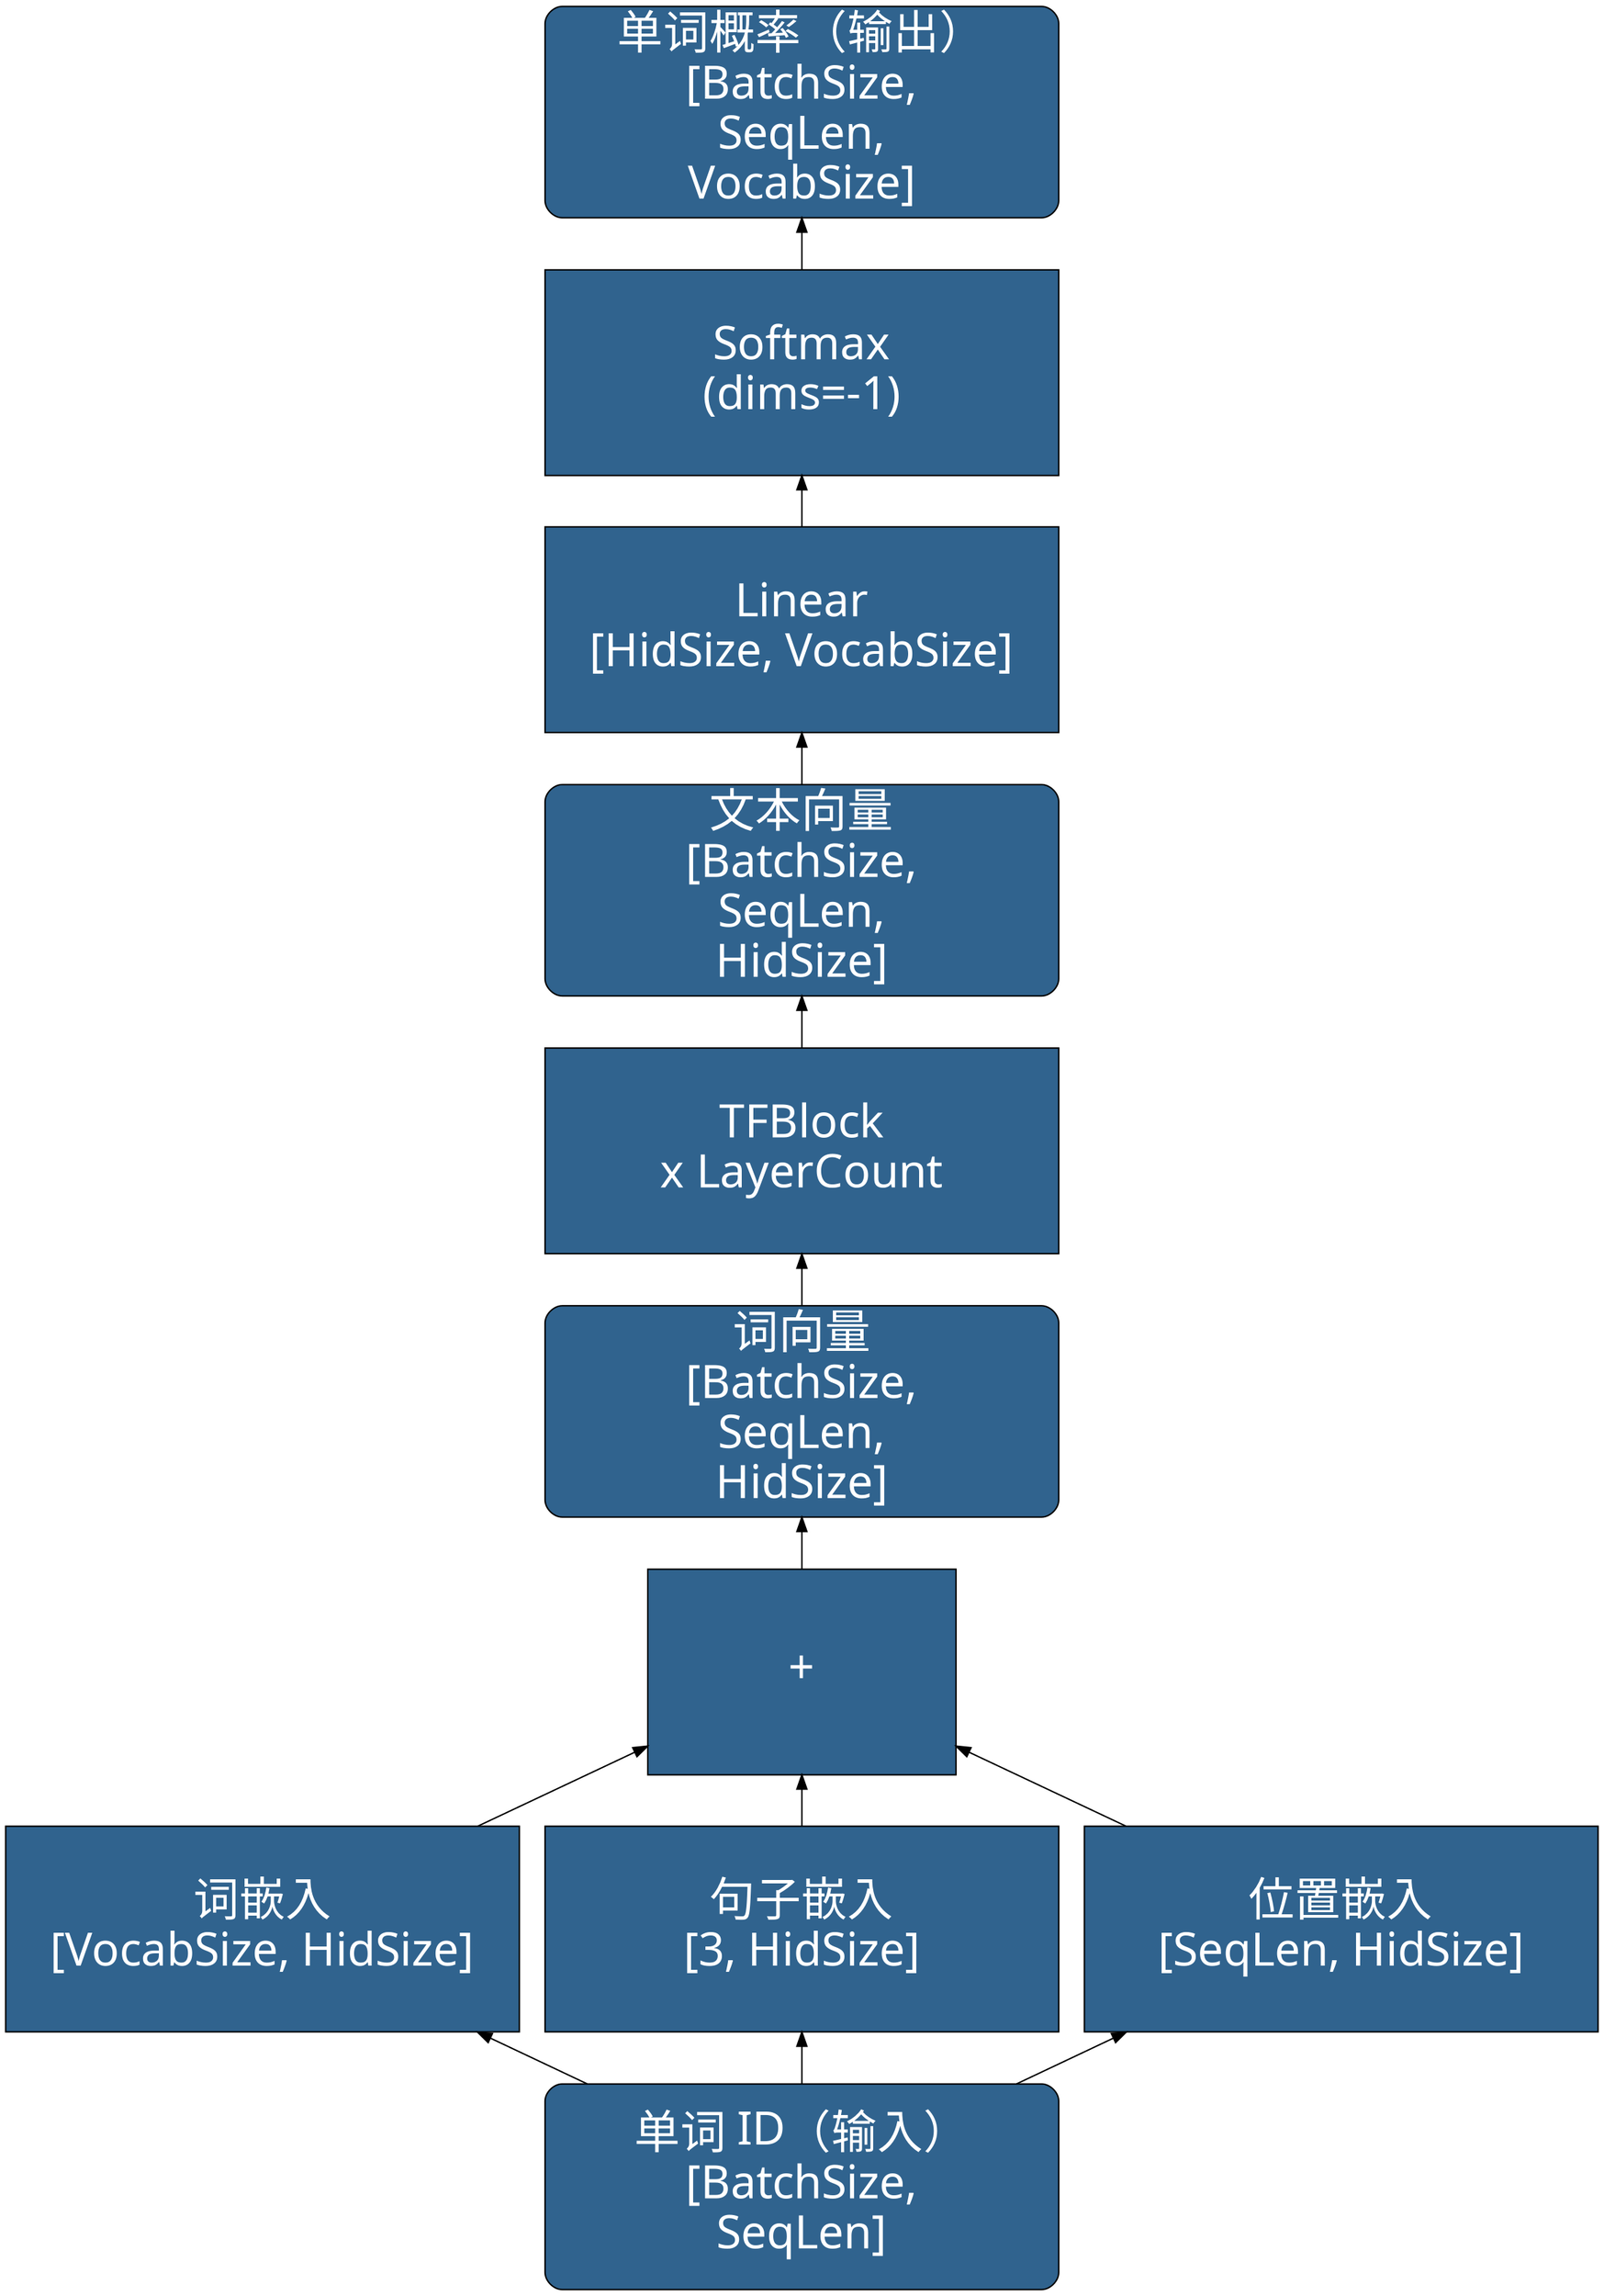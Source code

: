 digraph AFTFull {
	rankdir=BT
    node [
		style=filled, 
		color=Black
		fontcolor=White, 
		fillcolor="#30638e", 
		fontname="SimHei",
		fontsize=32,
		width=5, height=2,
	]

    inp [label = "单词 ID（输入）\n[BatchSize,\nSeqLen]", shape="Mrecord"]
    WordEmb [label="词嵌入\n[VocabSize, HidSize]", shape="Rect"]
    TypeEmb [label="句子嵌入\n[3, HidSize]", shape="Rect"]
    PosEmb [label="位置嵌入\n[SeqLen, HidSize]", shape="Rect"]
    add [label="+", width=3, shape="Rect"]
    WordVec [label = "词向量\n[BatchSize,\nSeqLen,\nHidSize]", shape="Mrecord"]
    TFBlock [label = "TFBlock\nx LayerCount", shape="Rect"]
    TextVec [label = "文本向量\n[BatchSize,\nSeqLen,\nHidSize]", shape="Mrecord"]
    Linear [label = "Linear\n[HidSize, VocabSize]", shape="Rect"]
    Softmax [label = "Softmax\n(dims=-1)", shape="Rect"]
    oup [label = "单词概率（输出）\n[BatchSize,\nSeqLen,\nVocabSize]", shape="Mrecord"]

    inp -> WordEmb
    inp -> TypeEmb
    inp -> PosEmb
    WordEmb -> add
    TypeEmb -> add
    PosEmb -> add
    add -> WordVec
    WordVec -> TFBlock
    TFBlock -> TextVec
    TextVec -> Linear
    Linear -> Softmax
    Softmax -> oup

}
